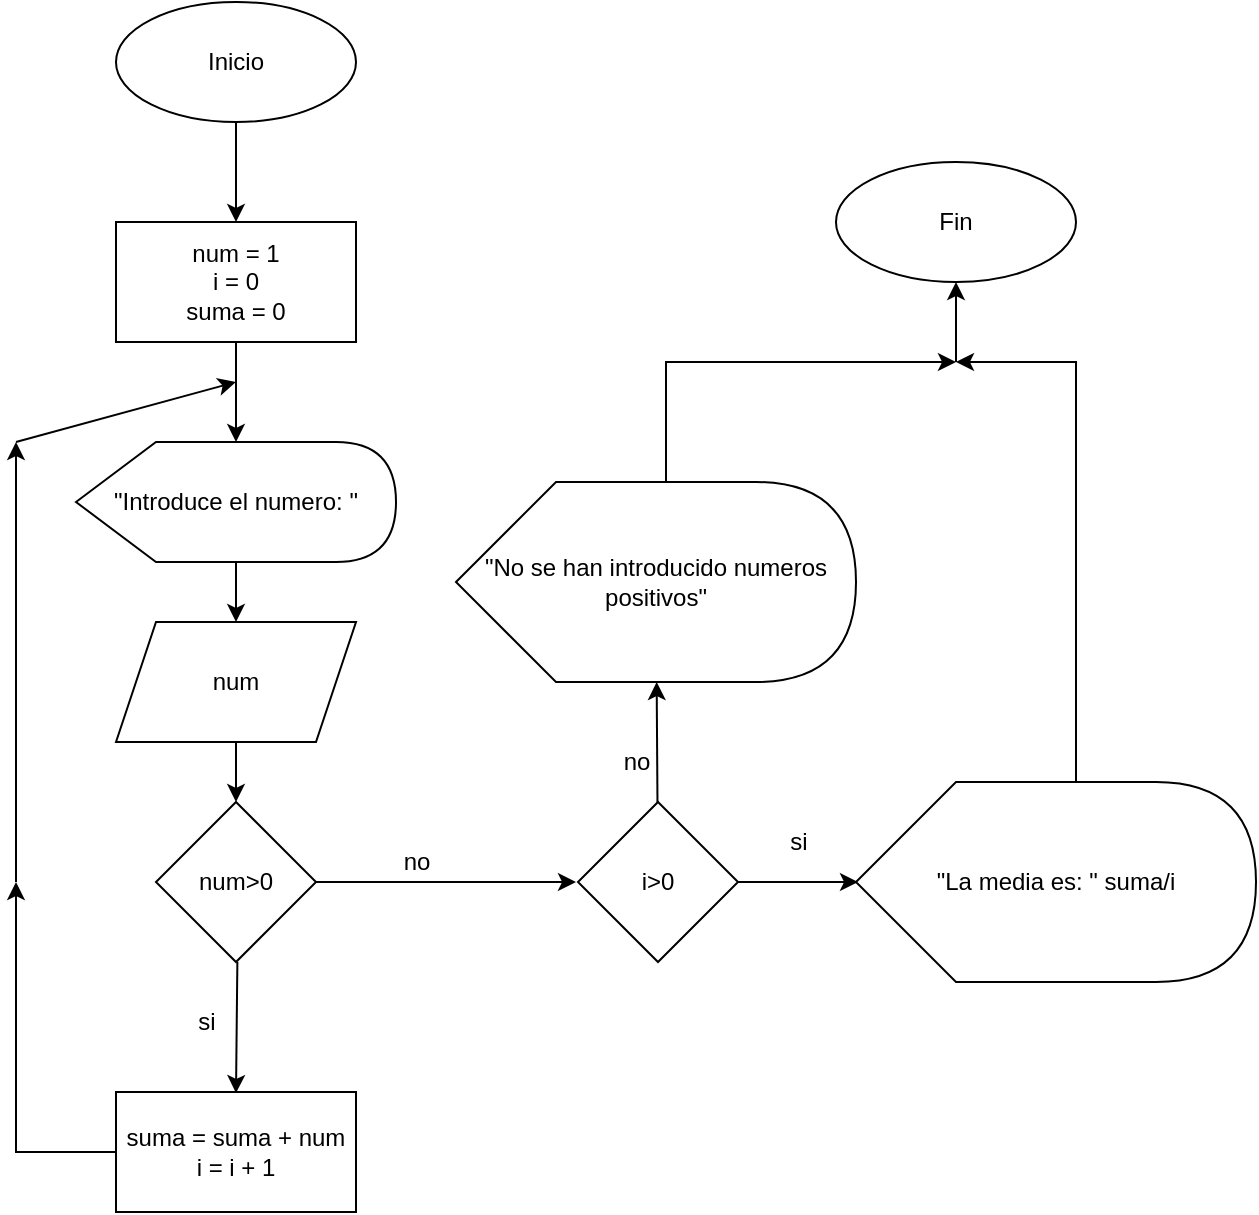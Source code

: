 <mxfile version="15.5.2" type="github">
  <diagram id="BVrMX7xe0bylq4l7bSBN" name="Page-1">
    <mxGraphModel dx="1108" dy="440" grid="1" gridSize="10" guides="1" tooltips="1" connect="1" arrows="1" fold="1" page="1" pageScale="1" pageWidth="827" pageHeight="1169" math="0" shadow="0">
      <root>
        <mxCell id="0" />
        <mxCell id="1" parent="0" />
        <mxCell id="mWkmicoRQHszRvuhQkVp-1" style="edgeStyle=none;rounded=0;orthogonalLoop=1;jettySize=auto;html=1;" parent="1" source="mWkmicoRQHszRvuhQkVp-2" edge="1">
          <mxGeometry relative="1" as="geometry">
            <mxPoint x="350" y="150" as="targetPoint" />
          </mxGeometry>
        </mxCell>
        <mxCell id="mWkmicoRQHszRvuhQkVp-2" value="Inicio" style="ellipse;whiteSpace=wrap;html=1;" parent="1" vertex="1">
          <mxGeometry x="290" y="40" width="120" height="60" as="geometry" />
        </mxCell>
        <mxCell id="mWkmicoRQHszRvuhQkVp-3" style="edgeStyle=none;rounded=0;orthogonalLoop=1;jettySize=auto;html=1;" parent="1" source="mWkmicoRQHszRvuhQkVp-4" edge="1">
          <mxGeometry relative="1" as="geometry">
            <mxPoint x="350" y="260" as="targetPoint" />
          </mxGeometry>
        </mxCell>
        <mxCell id="mWkmicoRQHszRvuhQkVp-4" value="&lt;div&gt;num = 1&lt;br&gt;&lt;/div&gt;&lt;div&gt;i = 0&lt;br&gt;&lt;/div&gt;&lt;div&gt;suma = 0&lt;br&gt;&lt;/div&gt;" style="rounded=0;whiteSpace=wrap;html=1;" parent="1" vertex="1">
          <mxGeometry x="290" y="150" width="120" height="60" as="geometry" />
        </mxCell>
        <mxCell id="mWkmicoRQHszRvuhQkVp-5" style="edgeStyle=none;rounded=0;orthogonalLoop=1;jettySize=auto;html=1;" parent="1" source="mWkmicoRQHszRvuhQkVp-6" target="mWkmicoRQHszRvuhQkVp-8" edge="1">
          <mxGeometry relative="1" as="geometry">
            <mxPoint x="350" y="360" as="targetPoint" />
          </mxGeometry>
        </mxCell>
        <mxCell id="mWkmicoRQHszRvuhQkVp-6" value="&quot;Introduce el numero: &quot;" style="shape=display;whiteSpace=wrap;html=1;" parent="1" vertex="1">
          <mxGeometry x="270" y="260" width="160" height="60" as="geometry" />
        </mxCell>
        <mxCell id="mWkmicoRQHszRvuhQkVp-7" style="edgeStyle=none;rounded=0;orthogonalLoop=1;jettySize=auto;html=1;" parent="1" source="mWkmicoRQHszRvuhQkVp-8" edge="1">
          <mxGeometry relative="1" as="geometry">
            <mxPoint x="350" y="440" as="targetPoint" />
          </mxGeometry>
        </mxCell>
        <mxCell id="mWkmicoRQHszRvuhQkVp-8" value="num" style="shape=parallelogram;perimeter=parallelogramPerimeter;whiteSpace=wrap;html=1;fixedSize=1;" parent="1" vertex="1">
          <mxGeometry x="290" y="350" width="120" height="60" as="geometry" />
        </mxCell>
        <mxCell id="mWkmicoRQHszRvuhQkVp-11" style="edgeStyle=none;rounded=0;orthogonalLoop=1;jettySize=auto;html=1;entryX=0;entryY=0.5;entryDx=0;entryDy=0;entryPerimeter=0;" parent="1" source="mWkmicoRQHszRvuhQkVp-12" edge="1">
          <mxGeometry relative="1" as="geometry">
            <mxPoint x="661" y="480" as="targetPoint" />
          </mxGeometry>
        </mxCell>
        <mxCell id="mWkmicoRQHszRvuhQkVp-31" style="edgeStyle=none;rounded=0;orthogonalLoop=1;jettySize=auto;html=1;" parent="1" source="mWkmicoRQHszRvuhQkVp-12" target="mWkmicoRQHszRvuhQkVp-32" edge="1">
          <mxGeometry relative="1" as="geometry">
            <mxPoint x="561" y="390" as="targetPoint" />
          </mxGeometry>
        </mxCell>
        <mxCell id="mWkmicoRQHszRvuhQkVp-12" value="i&amp;gt;0" style="rhombus;whiteSpace=wrap;html=1;align=center;" parent="1" vertex="1">
          <mxGeometry x="521" y="440" width="80" height="80" as="geometry" />
        </mxCell>
        <mxCell id="mWkmicoRQHszRvuhQkVp-16" value="Fin" style="ellipse;whiteSpace=wrap;html=1;align=center;" parent="1" vertex="1">
          <mxGeometry x="650" y="120" width="120" height="60" as="geometry" />
        </mxCell>
        <mxCell id="mWkmicoRQHszRvuhQkVp-19" style="edgeStyle=none;rounded=0;orthogonalLoop=1;jettySize=auto;html=1;" parent="1" edge="1">
          <mxGeometry relative="1" as="geometry">
            <mxPoint x="350" y="585.5" as="targetPoint" />
            <mxPoint x="350.686" y="520" as="sourcePoint" />
          </mxGeometry>
        </mxCell>
        <mxCell id="mWkmicoRQHszRvuhQkVp-21" value="si" style="text;html=1;align=center;verticalAlign=middle;resizable=0;points=[];autosize=1;strokeColor=none;fillColor=none;" parent="1" vertex="1">
          <mxGeometry x="616" y="450" width="30" height="20" as="geometry" />
        </mxCell>
        <mxCell id="mWkmicoRQHszRvuhQkVp-42" style="edgeStyle=none;rounded=0;orthogonalLoop=1;jettySize=auto;html=1;" parent="1" source="mWkmicoRQHszRvuhQkVp-23" edge="1">
          <mxGeometry relative="1" as="geometry">
            <mxPoint x="520" y="480" as="targetPoint" />
          </mxGeometry>
        </mxCell>
        <mxCell id="mWkmicoRQHszRvuhQkVp-23" value="num&amp;gt;0" style="rhombus;whiteSpace=wrap;html=1;align=center;" parent="1" vertex="1">
          <mxGeometry x="310" y="440" width="80" height="80" as="geometry" />
        </mxCell>
        <mxCell id="mWkmicoRQHszRvuhQkVp-24" value="si" style="text;html=1;align=center;verticalAlign=middle;resizable=0;points=[];autosize=1;strokeColor=none;fillColor=none;" parent="1" vertex="1">
          <mxGeometry x="320" y="540" width="30" height="20" as="geometry" />
        </mxCell>
        <mxCell id="mWkmicoRQHszRvuhQkVp-41" style="edgeStyle=none;rounded=0;orthogonalLoop=1;jettySize=auto;html=1;" parent="1" source="mWkmicoRQHszRvuhQkVp-25" edge="1">
          <mxGeometry relative="1" as="geometry">
            <mxPoint x="240" y="480" as="targetPoint" />
            <Array as="points">
              <mxPoint x="240" y="615" />
            </Array>
          </mxGeometry>
        </mxCell>
        <mxCell id="mWkmicoRQHszRvuhQkVp-25" value="&lt;div&gt;suma = suma + num&lt;/div&gt;&lt;div&gt;i = i + 1&lt;br&gt;&lt;/div&gt;" style="rounded=0;whiteSpace=wrap;html=1;align=center;" parent="1" vertex="1">
          <mxGeometry x="290" y="585" width="120" height="60" as="geometry" />
        </mxCell>
        <mxCell id="mWkmicoRQHszRvuhQkVp-29" value="" style="endArrow=classic;html=1;rounded=0;elbow=vertical;" parent="1" edge="1">
          <mxGeometry width="50" height="50" relative="1" as="geometry">
            <mxPoint x="240" y="480" as="sourcePoint" />
            <mxPoint x="240" y="260" as="targetPoint" />
          </mxGeometry>
        </mxCell>
        <mxCell id="mWkmicoRQHszRvuhQkVp-30" value="" style="endArrow=classic;html=1;rounded=0;elbow=vertical;" parent="1" edge="1">
          <mxGeometry width="50" height="50" relative="1" as="geometry">
            <mxPoint x="240" y="260" as="sourcePoint" />
            <mxPoint x="350" y="230" as="targetPoint" />
          </mxGeometry>
        </mxCell>
        <mxCell id="mWkmicoRQHszRvuhQkVp-32" value="&quot;No se han introducido numeros positivos&quot;" style="shape=display;whiteSpace=wrap;html=1;align=center;" parent="1" vertex="1">
          <mxGeometry x="460" y="280" width="200" height="100" as="geometry" />
        </mxCell>
        <mxCell id="mWkmicoRQHszRvuhQkVp-33" style="edgeStyle=none;rounded=0;orthogonalLoop=1;jettySize=auto;html=1;exitX=0;exitY=0;exitDx=100;exitDy=0;exitPerimeter=0;" parent="1" source="mWkmicoRQHszRvuhQkVp-32" target="mWkmicoRQHszRvuhQkVp-32" edge="1">
          <mxGeometry relative="1" as="geometry" />
        </mxCell>
        <mxCell id="mWkmicoRQHszRvuhQkVp-39" style="edgeStyle=none;rounded=0;orthogonalLoop=1;jettySize=auto;html=1;exitX=0.55;exitY=0;exitDx=0;exitDy=0;exitPerimeter=0;" parent="1" source="mWkmicoRQHszRvuhQkVp-36" edge="1">
          <mxGeometry relative="1" as="geometry">
            <mxPoint x="710" y="220" as="targetPoint" />
            <Array as="points">
              <mxPoint x="770" y="220" />
            </Array>
          </mxGeometry>
        </mxCell>
        <mxCell id="mWkmicoRQHszRvuhQkVp-36" value="&quot;La media es: &quot; suma/i" style="shape=display;whiteSpace=wrap;html=1;align=center;" parent="1" vertex="1">
          <mxGeometry x="660" y="430" width="200" height="100" as="geometry" />
        </mxCell>
        <mxCell id="mWkmicoRQHszRvuhQkVp-37" value="no" style="text;html=1;align=center;verticalAlign=middle;resizable=0;points=[];autosize=1;strokeColor=none;fillColor=none;" parent="1" vertex="1">
          <mxGeometry x="535" y="410" width="30" height="20" as="geometry" />
        </mxCell>
        <mxCell id="mWkmicoRQHszRvuhQkVp-38" value="" style="endArrow=classic;html=1;rounded=0;elbow=vertical;" parent="1" edge="1">
          <mxGeometry width="50" height="50" relative="1" as="geometry">
            <mxPoint x="565" y="280" as="sourcePoint" />
            <mxPoint x="710" y="220" as="targetPoint" />
            <Array as="points">
              <mxPoint x="565" y="220" />
            </Array>
          </mxGeometry>
        </mxCell>
        <mxCell id="mWkmicoRQHszRvuhQkVp-40" value="" style="endArrow=classic;html=1;rounded=0;elbow=vertical;entryX=0.5;entryY=1;entryDx=0;entryDy=0;" parent="1" target="mWkmicoRQHszRvuhQkVp-16" edge="1">
          <mxGeometry width="50" height="50" relative="1" as="geometry">
            <mxPoint x="710" y="220" as="sourcePoint" />
            <mxPoint x="760" y="170" as="targetPoint" />
          </mxGeometry>
        </mxCell>
        <mxCell id="mWkmicoRQHszRvuhQkVp-43" value="no" style="text;html=1;align=center;verticalAlign=middle;resizable=0;points=[];autosize=1;strokeColor=none;fillColor=none;" parent="1" vertex="1">
          <mxGeometry x="425" y="460" width="30" height="20" as="geometry" />
        </mxCell>
      </root>
    </mxGraphModel>
  </diagram>
</mxfile>
